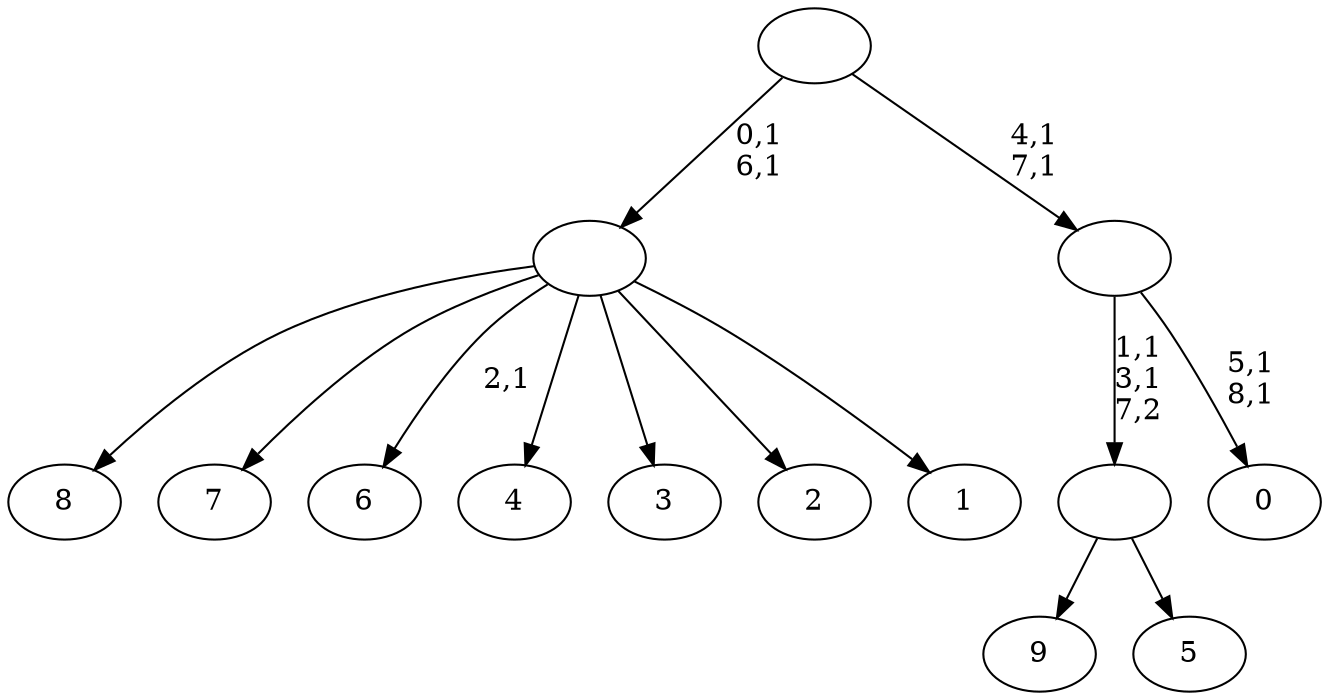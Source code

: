 digraph T {
	19 [label="9"]
	18 [label="8"]
	17 [label="7"]
	16 [label="6"]
	14 [label="5"]
	13 [label=""]
	11 [label="4"]
	10 [label="3"]
	9 [label="2"]
	8 [label="1"]
	7 [label=""]
	5 [label="0"]
	2 [label=""]
	0 [label=""]
	13 -> 19 [label=""]
	13 -> 14 [label=""]
	7 -> 16 [label="2,1"]
	7 -> 18 [label=""]
	7 -> 17 [label=""]
	7 -> 11 [label=""]
	7 -> 10 [label=""]
	7 -> 9 [label=""]
	7 -> 8 [label=""]
	2 -> 5 [label="5,1\n8,1"]
	2 -> 13 [label="1,1\n3,1\n7,2"]
	0 -> 2 [label="4,1\n7,1"]
	0 -> 7 [label="0,1\n6,1"]
}
